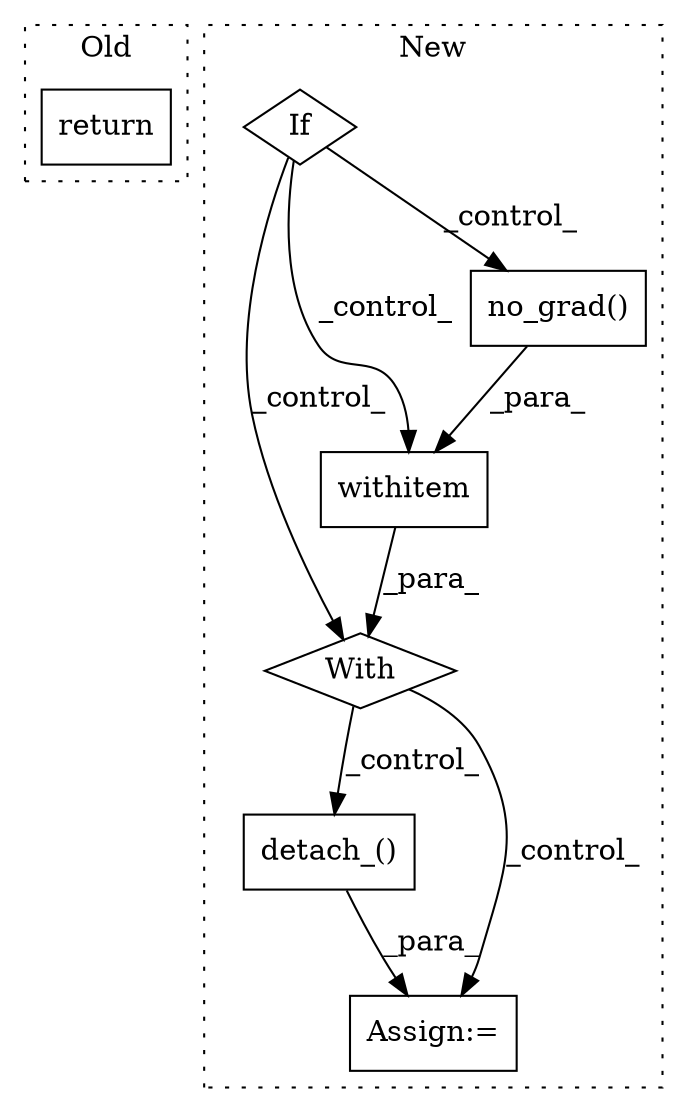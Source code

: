 digraph G {
subgraph cluster0 {
1 [label="return" a="93" s="1261" l="7" shape="box"];
label = "Old";
style="dotted";
}
subgraph cluster1 {
2 [label="detach_()" a="75" s="1488" l="24" shape="box"];
3 [label="With" a="39" s="1437,1447" l="5,32" shape="diamond"];
4 [label="withitem" a="49" s="1442" l="5" shape="box"];
5 [label="If" a="96" s="1409" l="3" shape="diamond"];
6 [label="no_grad()" a="75" s="1442" l="15" shape="box"];
7 [label="Assign:=" a="68" s="1485" l="3" shape="box"];
label = "New";
style="dotted";
}
2 -> 7 [label="_para_"];
3 -> 2 [label="_control_"];
3 -> 7 [label="_control_"];
4 -> 3 [label="_para_"];
5 -> 6 [label="_control_"];
5 -> 3 [label="_control_"];
5 -> 4 [label="_control_"];
6 -> 4 [label="_para_"];
}